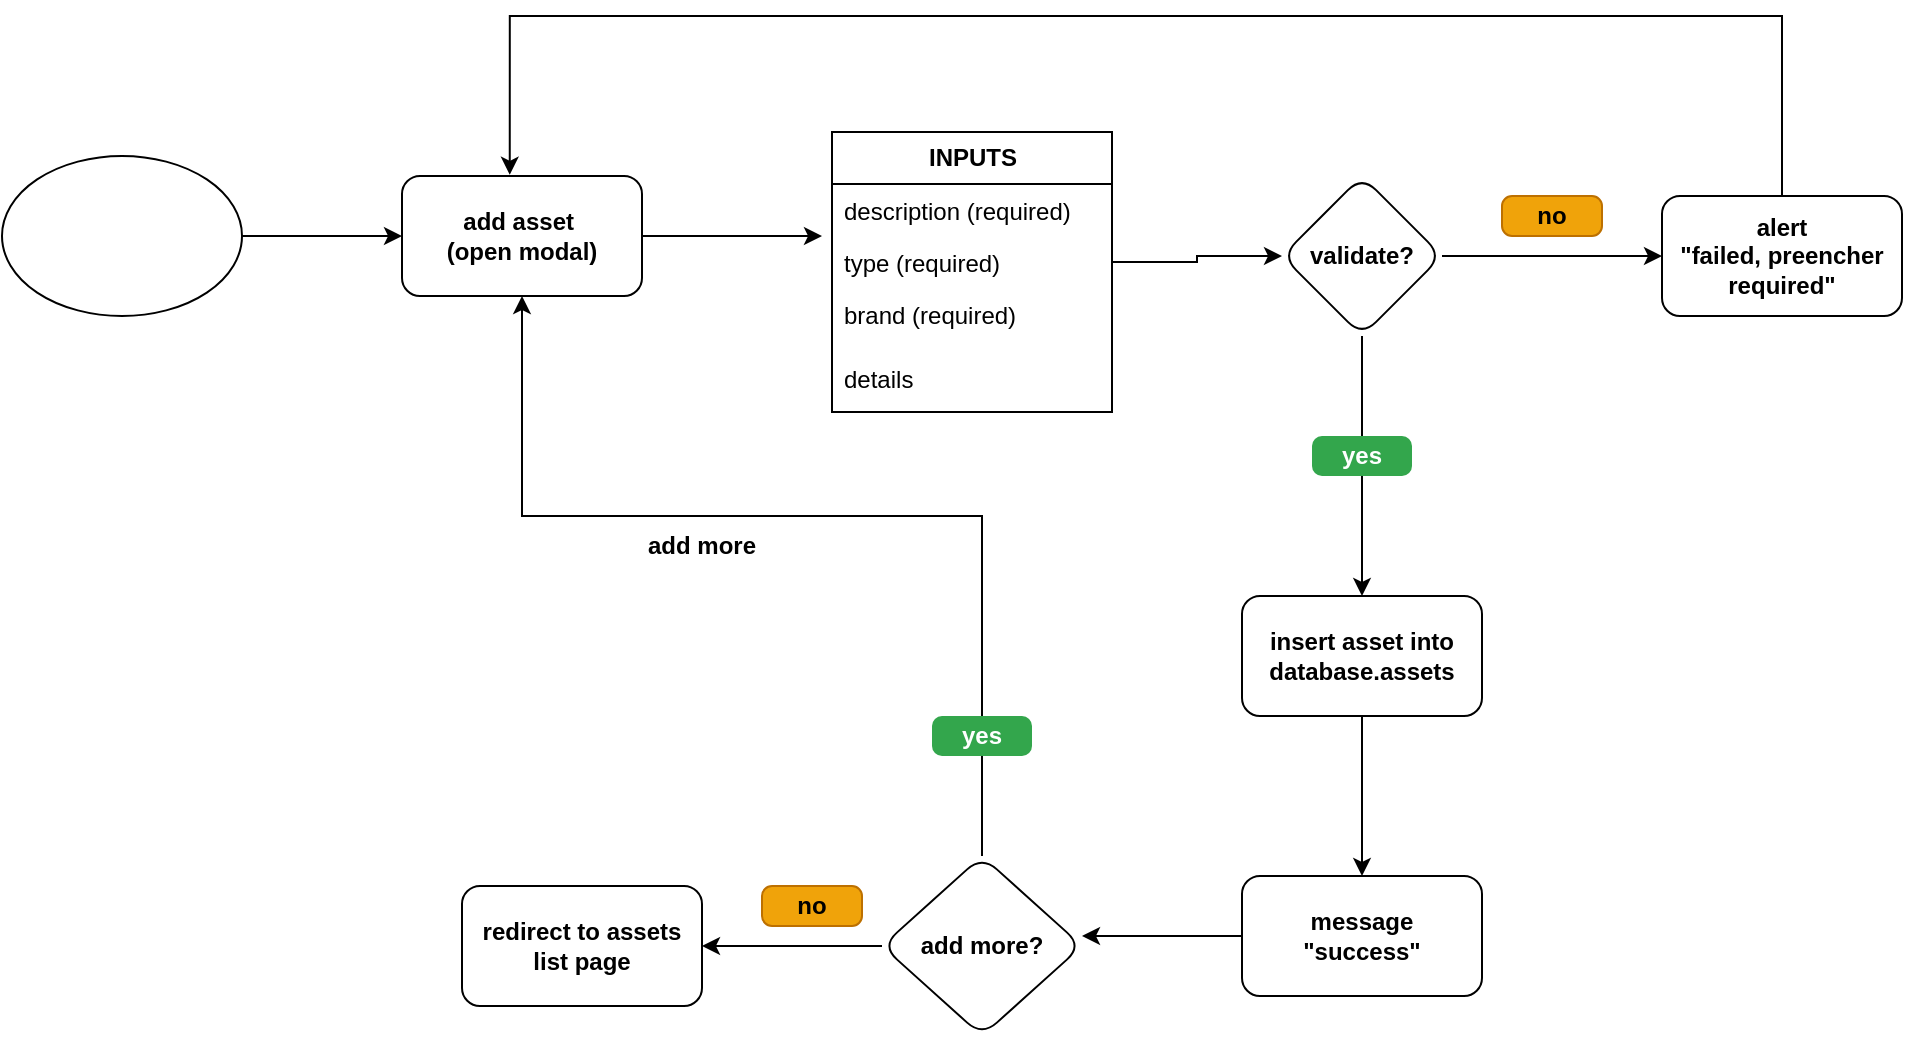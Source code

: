 <mxfile version="24.8.3">
  <diagram name="Page-1" id="HiSi8XqSGzYzdJ4KszcU">
    <mxGraphModel dx="1426" dy="1584" grid="1" gridSize="10" guides="1" tooltips="1" connect="1" arrows="1" fold="1" page="1" pageScale="1" pageWidth="1169" pageHeight="827" math="0" shadow="0">
      <root>
        <mxCell id="0" />
        <mxCell id="1" parent="0" />
        <mxCell id="mnVkWZaKi6S8da9fVPBb-11" value="" style="edgeStyle=orthogonalEdgeStyle;rounded=0;orthogonalLoop=1;jettySize=auto;html=1;" edge="1" parent="1" source="mnVkWZaKi6S8da9fVPBb-1" target="mnVkWZaKi6S8da9fVPBb-10">
          <mxGeometry relative="1" as="geometry" />
        </mxCell>
        <mxCell id="mnVkWZaKi6S8da9fVPBb-1" value="" style="ellipse;whiteSpace=wrap;html=1;" vertex="1" parent="1">
          <mxGeometry x="30" y="30" width="120" height="80" as="geometry" />
        </mxCell>
        <mxCell id="mnVkWZaKi6S8da9fVPBb-6" value="INPUTS" style="swimlane;fontStyle=1;childLayout=stackLayout;horizontal=1;startSize=26;fillColor=none;horizontalStack=0;resizeParent=1;resizeParentMax=0;resizeLast=0;collapsible=1;marginBottom=0;html=1;" vertex="1" parent="1">
          <mxGeometry x="445" y="18" width="140" height="140" as="geometry" />
        </mxCell>
        <mxCell id="mnVkWZaKi6S8da9fVPBb-7" value="description (required)" style="text;strokeColor=none;fillColor=none;align=left;verticalAlign=top;spacingLeft=4;spacingRight=4;overflow=hidden;rotatable=0;points=[[0,0.5],[1,0.5]];portConstraint=eastwest;whiteSpace=wrap;html=1;" vertex="1" parent="mnVkWZaKi6S8da9fVPBb-6">
          <mxGeometry y="26" width="140" height="26" as="geometry" />
        </mxCell>
        <mxCell id="mnVkWZaKi6S8da9fVPBb-8" value="type (required)" style="text;strokeColor=none;fillColor=none;align=left;verticalAlign=top;spacingLeft=4;spacingRight=4;overflow=hidden;rotatable=0;points=[[0,0.5],[1,0.5]];portConstraint=eastwest;whiteSpace=wrap;html=1;" vertex="1" parent="mnVkWZaKi6S8da9fVPBb-6">
          <mxGeometry y="52" width="140" height="26" as="geometry" />
        </mxCell>
        <mxCell id="mnVkWZaKi6S8da9fVPBb-9" value="brand (required)" style="text;strokeColor=none;fillColor=none;align=left;verticalAlign=top;spacingLeft=4;spacingRight=4;overflow=hidden;rotatable=0;points=[[0,0.5],[1,0.5]];portConstraint=eastwest;whiteSpace=wrap;html=1;" vertex="1" parent="mnVkWZaKi6S8da9fVPBb-6">
          <mxGeometry y="78" width="140" height="32" as="geometry" />
        </mxCell>
        <mxCell id="mnVkWZaKi6S8da9fVPBb-13" value="details" style="text;strokeColor=none;fillColor=none;align=left;verticalAlign=top;spacingLeft=4;spacingRight=4;overflow=hidden;rotatable=0;points=[[0,0.5],[1,0.5]];portConstraint=eastwest;whiteSpace=wrap;html=1;" vertex="1" parent="mnVkWZaKi6S8da9fVPBb-6">
          <mxGeometry y="110" width="140" height="30" as="geometry" />
        </mxCell>
        <mxCell id="mnVkWZaKi6S8da9fVPBb-12" value="" style="edgeStyle=orthogonalEdgeStyle;rounded=0;orthogonalLoop=1;jettySize=auto;html=1;" edge="1" parent="1" source="mnVkWZaKi6S8da9fVPBb-10">
          <mxGeometry relative="1" as="geometry">
            <mxPoint x="440" y="70" as="targetPoint" />
          </mxGeometry>
        </mxCell>
        <mxCell id="mnVkWZaKi6S8da9fVPBb-10" value="add asset&amp;nbsp;&lt;br&gt;(open modal)" style="rounded=1;whiteSpace=wrap;html=1;fontStyle=1" vertex="1" parent="1">
          <mxGeometry x="230" y="40" width="120" height="60" as="geometry" />
        </mxCell>
        <mxCell id="mnVkWZaKi6S8da9fVPBb-20" value="" style="edgeStyle=orthogonalEdgeStyle;rounded=0;orthogonalLoop=1;jettySize=auto;html=1;" edge="1" parent="1" source="mnVkWZaKi6S8da9fVPBb-16" target="mnVkWZaKi6S8da9fVPBb-19">
          <mxGeometry relative="1" as="geometry">
            <mxPoint x="800" y="80.0" as="sourcePoint" />
          </mxGeometry>
        </mxCell>
        <mxCell id="mnVkWZaKi6S8da9fVPBb-23" style="edgeStyle=orthogonalEdgeStyle;rounded=0;orthogonalLoop=1;jettySize=auto;html=1;entryX=0.5;entryY=0;entryDx=0;entryDy=0;" edge="1" parent="1" source="mnVkWZaKi6S8da9fVPBb-16" target="mnVkWZaKi6S8da9fVPBb-24">
          <mxGeometry relative="1" as="geometry">
            <mxPoint x="710" y="180" as="targetPoint" />
          </mxGeometry>
        </mxCell>
        <mxCell id="mnVkWZaKi6S8da9fVPBb-16" value="validate?" style="rhombus;whiteSpace=wrap;html=1;rounded=1;fontStyle=1" vertex="1" parent="1">
          <mxGeometry x="670" y="40" width="80" height="80" as="geometry" />
        </mxCell>
        <mxCell id="mnVkWZaKi6S8da9fVPBb-18" style="edgeStyle=orthogonalEdgeStyle;rounded=0;orthogonalLoop=1;jettySize=auto;html=1;" edge="1" parent="1" source="mnVkWZaKi6S8da9fVPBb-8" target="mnVkWZaKi6S8da9fVPBb-16">
          <mxGeometry relative="1" as="geometry" />
        </mxCell>
        <mxCell id="mnVkWZaKi6S8da9fVPBb-19" value="alert&lt;br&gt;&quot;failed, preencher required&quot;" style="whiteSpace=wrap;html=1;rounded=1;fontStyle=1" vertex="1" parent="1">
          <mxGeometry x="860" y="50" width="120" height="60" as="geometry" />
        </mxCell>
        <mxCell id="mnVkWZaKi6S8da9fVPBb-21" value="no" style="html=1;shadow=0;dashed=0;shape=mxgraph.bootstrap.rrect;rSize=5;strokeColor=#BD7000;strokeWidth=1;fillColor=#f0a30a;fontColor=#000000;whiteSpace=wrap;align=center;verticalAlign=middle;spacingLeft=0;fontStyle=1;fontSize=12;spacing=5;" vertex="1" parent="1">
          <mxGeometry x="780" y="50" width="50" height="20" as="geometry" />
        </mxCell>
        <mxCell id="mnVkWZaKi6S8da9fVPBb-22" value="yes" style="html=1;shadow=0;dashed=0;shape=mxgraph.bootstrap.rrect;rSize=5;strokeColor=none;strokeWidth=1;fillColor=#33A64C;fontColor=#FFFFFF;whiteSpace=wrap;align=center;verticalAlign=middle;spacingLeft=0;fontStyle=1;fontSize=12;spacing=5;" vertex="1" parent="1">
          <mxGeometry x="685" y="170" width="50" height="20" as="geometry" />
        </mxCell>
        <mxCell id="mnVkWZaKi6S8da9fVPBb-27" value="" style="edgeStyle=orthogonalEdgeStyle;rounded=0;orthogonalLoop=1;jettySize=auto;html=1;" edge="1" parent="1" source="mnVkWZaKi6S8da9fVPBb-24" target="mnVkWZaKi6S8da9fVPBb-26">
          <mxGeometry relative="1" as="geometry" />
        </mxCell>
        <mxCell id="mnVkWZaKi6S8da9fVPBb-24" value="insert asset into&lt;br&gt;database.assets" style="whiteSpace=wrap;html=1;rounded=1;fontStyle=1" vertex="1" parent="1">
          <mxGeometry x="650" y="250" width="120" height="60" as="geometry" />
        </mxCell>
        <mxCell id="mnVkWZaKi6S8da9fVPBb-25" style="edgeStyle=orthogonalEdgeStyle;rounded=0;orthogonalLoop=1;jettySize=auto;html=1;entryX=0.449;entryY=-0.01;entryDx=0;entryDy=0;entryPerimeter=0;" edge="1" parent="1" source="mnVkWZaKi6S8da9fVPBb-19" target="mnVkWZaKi6S8da9fVPBb-10">
          <mxGeometry relative="1" as="geometry">
            <Array as="points">
              <mxPoint x="920" y="-40" />
              <mxPoint x="284" y="-40" />
            </Array>
          </mxGeometry>
        </mxCell>
        <mxCell id="mnVkWZaKi6S8da9fVPBb-29" value="" style="edgeStyle=orthogonalEdgeStyle;rounded=0;orthogonalLoop=1;jettySize=auto;html=1;" edge="1" parent="1" source="mnVkWZaKi6S8da9fVPBb-26">
          <mxGeometry relative="1" as="geometry">
            <mxPoint x="570" y="420" as="targetPoint" />
          </mxGeometry>
        </mxCell>
        <mxCell id="mnVkWZaKi6S8da9fVPBb-26" value="message&lt;br&gt;&quot;success&quot;" style="whiteSpace=wrap;html=1;rounded=1;fontStyle=1" vertex="1" parent="1">
          <mxGeometry x="650" y="390" width="120" height="60" as="geometry" />
        </mxCell>
        <mxCell id="mnVkWZaKi6S8da9fVPBb-32" value="" style="edgeStyle=orthogonalEdgeStyle;rounded=0;orthogonalLoop=1;jettySize=auto;html=1;" edge="1" parent="1" source="mnVkWZaKi6S8da9fVPBb-30" target="mnVkWZaKi6S8da9fVPBb-31">
          <mxGeometry relative="1" as="geometry" />
        </mxCell>
        <mxCell id="mnVkWZaKi6S8da9fVPBb-35" style="edgeStyle=orthogonalEdgeStyle;rounded=0;orthogonalLoop=1;jettySize=auto;html=1;" edge="1" parent="1" source="mnVkWZaKi6S8da9fVPBb-30" target="mnVkWZaKi6S8da9fVPBb-10">
          <mxGeometry relative="1" as="geometry">
            <Array as="points">
              <mxPoint x="520" y="210" />
              <mxPoint x="290" y="210" />
            </Array>
          </mxGeometry>
        </mxCell>
        <mxCell id="mnVkWZaKi6S8da9fVPBb-30" value="add more?" style="rhombus;whiteSpace=wrap;html=1;rounded=1;fontStyle=1" vertex="1" parent="1">
          <mxGeometry x="470" y="380" width="100" height="90" as="geometry" />
        </mxCell>
        <mxCell id="mnVkWZaKi6S8da9fVPBb-31" value="redirect to assets list page" style="whiteSpace=wrap;html=1;rounded=1;fontStyle=1;" vertex="1" parent="1">
          <mxGeometry x="260" y="395" width="120" height="60" as="geometry" />
        </mxCell>
        <mxCell id="mnVkWZaKi6S8da9fVPBb-33" value="yes" style="html=1;shadow=0;dashed=0;shape=mxgraph.bootstrap.rrect;rSize=5;strokeColor=none;strokeWidth=1;fillColor=#33A64C;fontColor=#FFFFFF;whiteSpace=wrap;align=center;verticalAlign=middle;spacingLeft=0;fontStyle=1;fontSize=12;spacing=5;" vertex="1" parent="1">
          <mxGeometry x="495" y="310" width="50" height="20" as="geometry" />
        </mxCell>
        <mxCell id="mnVkWZaKi6S8da9fVPBb-34" value="no" style="html=1;shadow=0;dashed=0;shape=mxgraph.bootstrap.rrect;rSize=5;strokeColor=#BD7000;strokeWidth=1;fillColor=#f0a30a;fontColor=#000000;whiteSpace=wrap;align=center;verticalAlign=middle;spacingLeft=0;fontStyle=1;fontSize=12;spacing=5;" vertex="1" parent="1">
          <mxGeometry x="410" y="395" width="50" height="20" as="geometry" />
        </mxCell>
        <mxCell id="mnVkWZaKi6S8da9fVPBb-36" value="add more" style="text;html=1;align=center;verticalAlign=middle;whiteSpace=wrap;rounded=0;fontStyle=1" vertex="1" parent="1">
          <mxGeometry x="350" y="210" width="60" height="30" as="geometry" />
        </mxCell>
      </root>
    </mxGraphModel>
  </diagram>
</mxfile>
